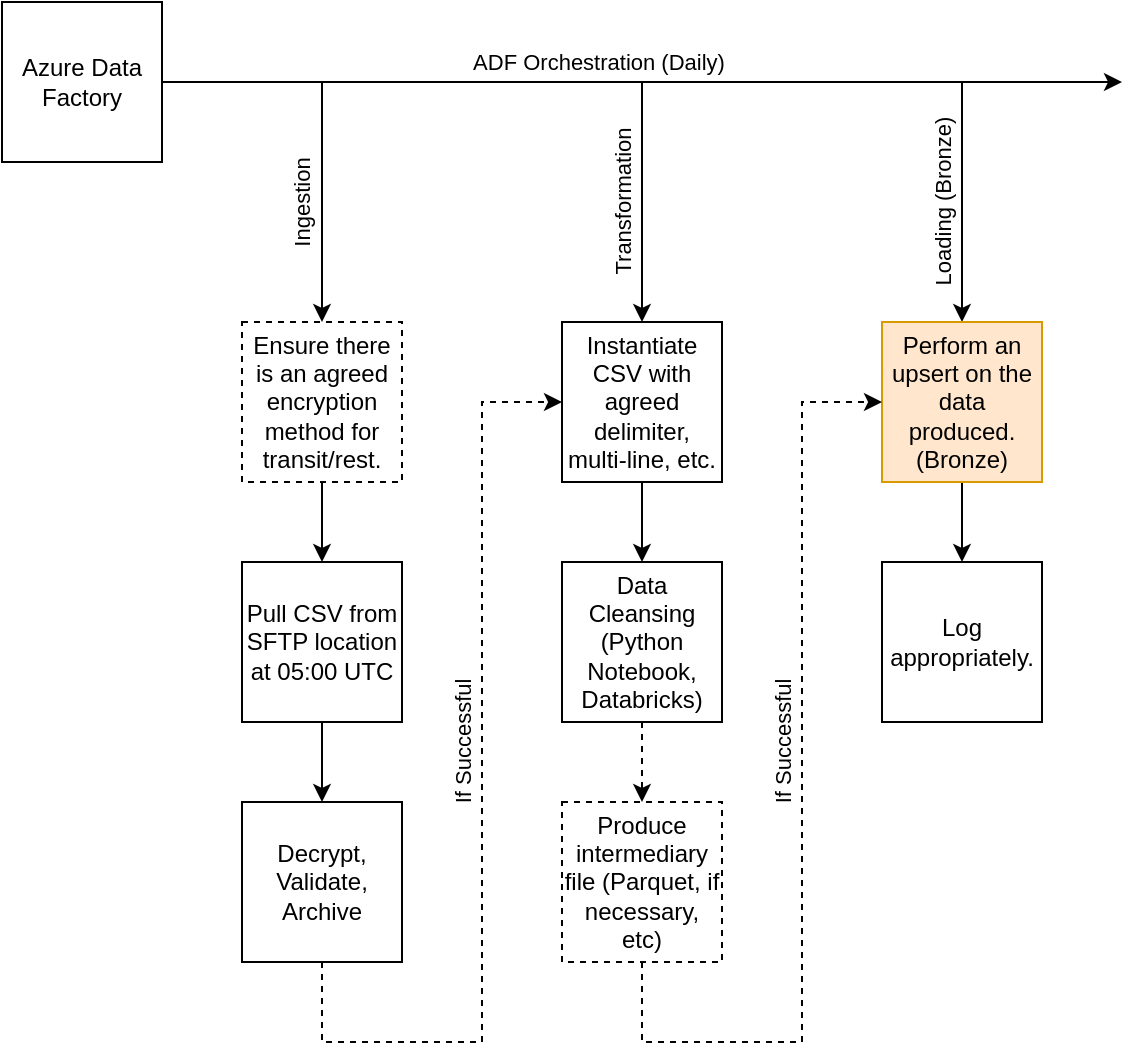 <mxfile version="28.0.6">
  <diagram name="Page-1" id="q2N97K03fGu_8hDbX-mZ">
    <mxGraphModel dx="1055" dy="831" grid="1" gridSize="10" guides="1" tooltips="1" connect="1" arrows="1" fold="1" page="1" pageScale="1" pageWidth="827" pageHeight="1169" math="0" shadow="0">
      <root>
        <mxCell id="0" />
        <mxCell id="1" parent="0" />
        <mxCell id="Zg_yZ-KcbtZBnX7tjjq3-1" value="Azure Data Factory" style="rounded=0;whiteSpace=wrap;html=1;" vertex="1" parent="1">
          <mxGeometry x="80" y="160" width="80" height="80" as="geometry" />
        </mxCell>
        <mxCell id="Zg_yZ-KcbtZBnX7tjjq3-2" value="" style="endArrow=classic;html=1;rounded=0;exitX=1;exitY=0.5;exitDx=0;exitDy=0;" edge="1" parent="1" source="Zg_yZ-KcbtZBnX7tjjq3-1">
          <mxGeometry width="50" height="50" relative="1" as="geometry">
            <mxPoint x="280" y="340" as="sourcePoint" />
            <mxPoint x="640" y="200" as="targetPoint" />
          </mxGeometry>
        </mxCell>
        <mxCell id="Zg_yZ-KcbtZBnX7tjjq3-3" value="ADF Orchestration (Daily)" style="edgeLabel;html=1;align=center;verticalAlign=middle;resizable=0;points=[];" vertex="1" connectable="0" parent="Zg_yZ-KcbtZBnX7tjjq3-2">
          <mxGeometry x="-0.091" y="2" relative="1" as="geometry">
            <mxPoint y="-8" as="offset" />
          </mxGeometry>
        </mxCell>
        <mxCell id="Zg_yZ-KcbtZBnX7tjjq3-4" value="" style="endArrow=classic;html=1;rounded=0;entryX=0.5;entryY=0;entryDx=0;entryDy=0;" edge="1" parent="1" target="Zg_yZ-KcbtZBnX7tjjq3-7">
          <mxGeometry width="50" height="50" relative="1" as="geometry">
            <mxPoint x="240" y="200" as="sourcePoint" />
            <mxPoint x="240" y="320" as="targetPoint" />
          </mxGeometry>
        </mxCell>
        <mxCell id="Zg_yZ-KcbtZBnX7tjjq3-6" value="Ingestion" style="edgeLabel;html=1;align=center;verticalAlign=middle;resizable=0;points=[];rotation=-90;" vertex="1" connectable="0" parent="Zg_yZ-KcbtZBnX7tjjq3-4">
          <mxGeometry x="-0.156" y="-1" relative="1" as="geometry">
            <mxPoint x="-9" y="10" as="offset" />
          </mxGeometry>
        </mxCell>
        <mxCell id="Zg_yZ-KcbtZBnX7tjjq3-9" value="" style="edgeStyle=orthogonalEdgeStyle;rounded=0;orthogonalLoop=1;jettySize=auto;html=1;entryX=0.5;entryY=0;entryDx=0;entryDy=0;" edge="1" parent="1" source="Zg_yZ-KcbtZBnX7tjjq3-7" target="Zg_yZ-KcbtZBnX7tjjq3-8">
          <mxGeometry relative="1" as="geometry" />
        </mxCell>
        <mxCell id="Zg_yZ-KcbtZBnX7tjjq3-7" value="Ensure there is an agreed encryption method for transit/rest." style="rounded=0;whiteSpace=wrap;html=1;dashed=1;" vertex="1" parent="1">
          <mxGeometry x="200" y="320" width="80" height="80" as="geometry" />
        </mxCell>
        <mxCell id="Zg_yZ-KcbtZBnX7tjjq3-13" value="" style="edgeStyle=orthogonalEdgeStyle;rounded=0;orthogonalLoop=1;jettySize=auto;html=1;" edge="1" parent="1" source="Zg_yZ-KcbtZBnX7tjjq3-8" target="Zg_yZ-KcbtZBnX7tjjq3-12">
          <mxGeometry relative="1" as="geometry" />
        </mxCell>
        <mxCell id="Zg_yZ-KcbtZBnX7tjjq3-8" value="Pull CSV from SFTP location at 05:00 UTC" style="rounded=0;whiteSpace=wrap;html=1;" vertex="1" parent="1">
          <mxGeometry x="200" y="440" width="80" height="80" as="geometry" />
        </mxCell>
        <mxCell id="Zg_yZ-KcbtZBnX7tjjq3-12" value="Decrypt, Validate, Archive" style="rounded=0;whiteSpace=wrap;html=1;" vertex="1" parent="1">
          <mxGeometry x="200" y="560" width="80" height="80" as="geometry" />
        </mxCell>
        <mxCell id="Zg_yZ-KcbtZBnX7tjjq3-14" value="" style="endArrow=classic;html=1;rounded=0;entryX=0.5;entryY=0;entryDx=0;entryDy=0;" edge="1" parent="1" target="Zg_yZ-KcbtZBnX7tjjq3-16">
          <mxGeometry width="50" height="50" relative="1" as="geometry">
            <mxPoint x="400" y="200" as="sourcePoint" />
            <mxPoint x="400" y="320" as="targetPoint" />
          </mxGeometry>
        </mxCell>
        <mxCell id="Zg_yZ-KcbtZBnX7tjjq3-15" value="Transformation" style="edgeLabel;html=1;align=center;verticalAlign=middle;resizable=0;points=[];rotation=-90;" vertex="1" connectable="0" parent="Zg_yZ-KcbtZBnX7tjjq3-14">
          <mxGeometry x="-0.053" y="-2" relative="1" as="geometry">
            <mxPoint x="-8" y="3" as="offset" />
          </mxGeometry>
        </mxCell>
        <mxCell id="Zg_yZ-KcbtZBnX7tjjq3-20" value="" style="edgeStyle=orthogonalEdgeStyle;rounded=0;orthogonalLoop=1;jettySize=auto;html=1;" edge="1" parent="1" source="Zg_yZ-KcbtZBnX7tjjq3-16" target="Zg_yZ-KcbtZBnX7tjjq3-19">
          <mxGeometry relative="1" as="geometry" />
        </mxCell>
        <mxCell id="Zg_yZ-KcbtZBnX7tjjq3-16" value="Instantiate CSV with agreed delimiter, multi-line, etc." style="rounded=0;whiteSpace=wrap;html=1;" vertex="1" parent="1">
          <mxGeometry x="360" y="320" width="80" height="80" as="geometry" />
        </mxCell>
        <mxCell id="Zg_yZ-KcbtZBnX7tjjq3-17" value="" style="endArrow=classic;html=1;rounded=0;exitX=0.5;exitY=1;exitDx=0;exitDy=0;entryX=0;entryY=0.5;entryDx=0;entryDy=0;dashed=1;" edge="1" parent="1" source="Zg_yZ-KcbtZBnX7tjjq3-12" target="Zg_yZ-KcbtZBnX7tjjq3-16">
          <mxGeometry width="50" height="50" relative="1" as="geometry">
            <mxPoint x="320" y="470" as="sourcePoint" />
            <mxPoint x="370" y="420" as="targetPoint" />
            <Array as="points">
              <mxPoint x="240" y="680" />
              <mxPoint x="320" y="680" />
              <mxPoint x="320" y="360" />
            </Array>
          </mxGeometry>
        </mxCell>
        <mxCell id="Zg_yZ-KcbtZBnX7tjjq3-18" value="If Successful" style="edgeLabel;html=1;align=center;verticalAlign=middle;resizable=0;points=[];rotation=-90;" vertex="1" connectable="0" parent="Zg_yZ-KcbtZBnX7tjjq3-17">
          <mxGeometry x="0.125" y="-3" relative="1" as="geometry">
            <mxPoint x="-13" as="offset" />
          </mxGeometry>
        </mxCell>
        <mxCell id="Zg_yZ-KcbtZBnX7tjjq3-24" value="" style="edgeStyle=orthogonalEdgeStyle;rounded=0;orthogonalLoop=1;jettySize=auto;html=1;dashed=1;" edge="1" parent="1" source="Zg_yZ-KcbtZBnX7tjjq3-19" target="Zg_yZ-KcbtZBnX7tjjq3-23">
          <mxGeometry relative="1" as="geometry" />
        </mxCell>
        <mxCell id="Zg_yZ-KcbtZBnX7tjjq3-19" value="Data Cleansing&lt;div&gt;(Python Notebook, Databricks)&lt;/div&gt;" style="rounded=0;whiteSpace=wrap;html=1;" vertex="1" parent="1">
          <mxGeometry x="360" y="440" width="80" height="80" as="geometry" />
        </mxCell>
        <mxCell id="Zg_yZ-KcbtZBnX7tjjq3-23" value="Produce intermediary file (Parquet, if necessary, etc)" style="rounded=0;whiteSpace=wrap;html=1;dashed=1;" vertex="1" parent="1">
          <mxGeometry x="360" y="560" width="80" height="80" as="geometry" />
        </mxCell>
        <mxCell id="Zg_yZ-KcbtZBnX7tjjq3-25" value="" style="endArrow=classic;html=1;rounded=0;entryX=0.5;entryY=0;entryDx=0;entryDy=0;" edge="1" parent="1" target="Zg_yZ-KcbtZBnX7tjjq3-27">
          <mxGeometry width="50" height="50" relative="1" as="geometry">
            <mxPoint x="560" y="200" as="sourcePoint" />
            <mxPoint x="560" y="320" as="targetPoint" />
          </mxGeometry>
        </mxCell>
        <mxCell id="Zg_yZ-KcbtZBnX7tjjq3-26" value="Loading (Bronze)" style="edgeLabel;html=1;align=center;verticalAlign=middle;resizable=0;points=[];rotation=-90;" vertex="1" connectable="0" parent="Zg_yZ-KcbtZBnX7tjjq3-25">
          <mxGeometry x="-0.053" y="-2" relative="1" as="geometry">
            <mxPoint x="-8" y="3" as="offset" />
          </mxGeometry>
        </mxCell>
        <mxCell id="Zg_yZ-KcbtZBnX7tjjq3-31" value="" style="edgeStyle=orthogonalEdgeStyle;rounded=0;orthogonalLoop=1;jettySize=auto;html=1;" edge="1" parent="1" source="Zg_yZ-KcbtZBnX7tjjq3-27" target="Zg_yZ-KcbtZBnX7tjjq3-30">
          <mxGeometry relative="1" as="geometry" />
        </mxCell>
        <mxCell id="Zg_yZ-KcbtZBnX7tjjq3-27" value="Perform an upsert on the data produced. (Bronze)" style="rounded=0;whiteSpace=wrap;html=1;fillColor=#ffe6cc;strokeColor=#d79b00;" vertex="1" parent="1">
          <mxGeometry x="520" y="320" width="80" height="80" as="geometry" />
        </mxCell>
        <mxCell id="Zg_yZ-KcbtZBnX7tjjq3-28" value="" style="endArrow=classic;html=1;rounded=0;entryX=0;entryY=0.5;entryDx=0;entryDy=0;dashed=1;exitX=0.5;exitY=1;exitDx=0;exitDy=0;" edge="1" parent="1" source="Zg_yZ-KcbtZBnX7tjjq3-23" target="Zg_yZ-KcbtZBnX7tjjq3-27">
          <mxGeometry width="50" height="50" relative="1" as="geometry">
            <mxPoint x="400" y="640" as="sourcePoint" />
            <mxPoint x="520" y="360" as="targetPoint" />
            <Array as="points">
              <mxPoint x="400" y="680" />
              <mxPoint x="480" y="680" />
              <mxPoint x="480" y="360" />
            </Array>
          </mxGeometry>
        </mxCell>
        <mxCell id="Zg_yZ-KcbtZBnX7tjjq3-29" value="If Successful" style="edgeLabel;html=1;align=center;verticalAlign=middle;resizable=0;points=[];rotation=-90;" vertex="1" connectable="0" parent="Zg_yZ-KcbtZBnX7tjjq3-28">
          <mxGeometry x="0.125" y="-3" relative="1" as="geometry">
            <mxPoint x="-13" as="offset" />
          </mxGeometry>
        </mxCell>
        <mxCell id="Zg_yZ-KcbtZBnX7tjjq3-30" value="Log appropriately." style="rounded=0;whiteSpace=wrap;html=1;" vertex="1" parent="1">
          <mxGeometry x="520" y="440" width="80" height="80" as="geometry" />
        </mxCell>
      </root>
    </mxGraphModel>
  </diagram>
</mxfile>
